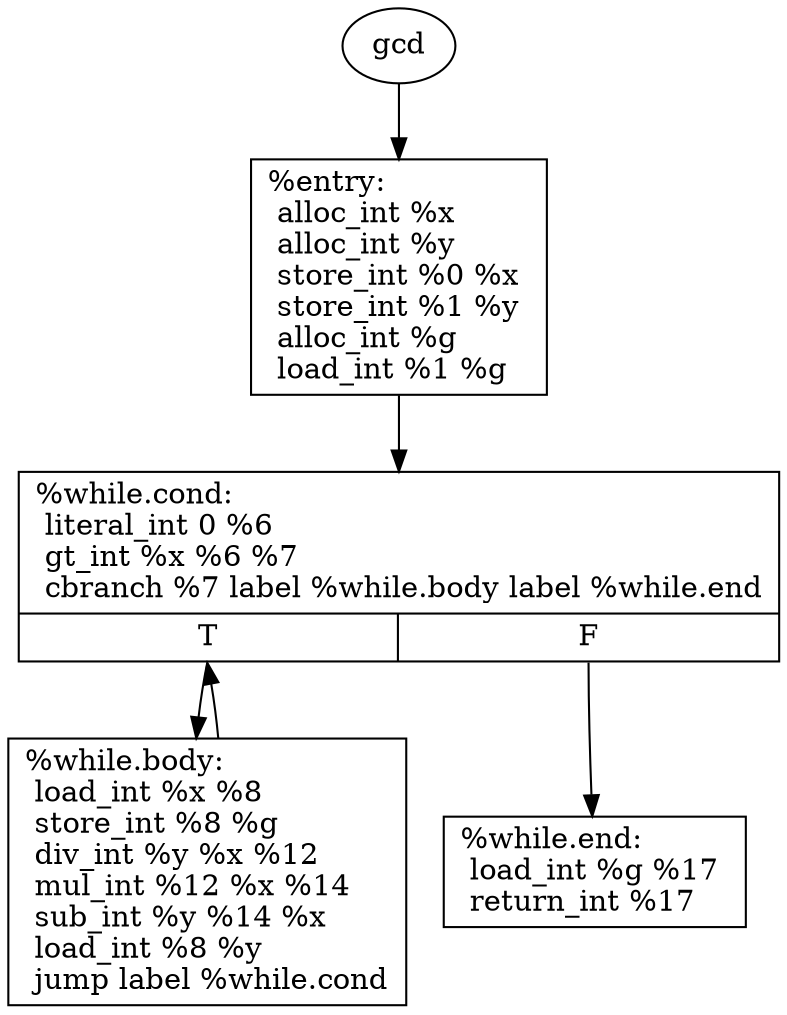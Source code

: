 digraph g {
	node [shape=record]
	gcd [shape=ellipse]
	gcd -> "%entry"
	"%entry" [label="{%entry:\l	  alloc_int %x \l	  alloc_int %y \l	  store_int %0 %x \l	  store_int %1 %y \l	  alloc_int %g \l	  load_int %1 %g \l	}"]
	"%entry" -> "%while.cond"
	"%while.cond" [label="{%while.cond:\l	  literal_int 0 %6 \l	  gt_int %x %6 %7 \l	  cbranch %7 label %while.body label %while.end\l	|{<f0>T|<f1>F}}"]
	"%while.cond":f0 -> "%while.body"
	"%while.cond":f1 -> "%while.end"
	"%while.body" [label="{%while.body:\l	  load_int %x %8 \l	  store_int %8 %g \l	  div_int %y %x %12 \l	  mul_int %12 %x %14 \l	  sub_int %y %14 %x \l	  load_int %8 %y \l	  jump label %while.cond\l	}"]
	"%while.body" -> "%while.cond"
	"%while.end" [label="{%while.end:\l	  load_int %g %17 \l	  return_int %17\l	}"]
}
